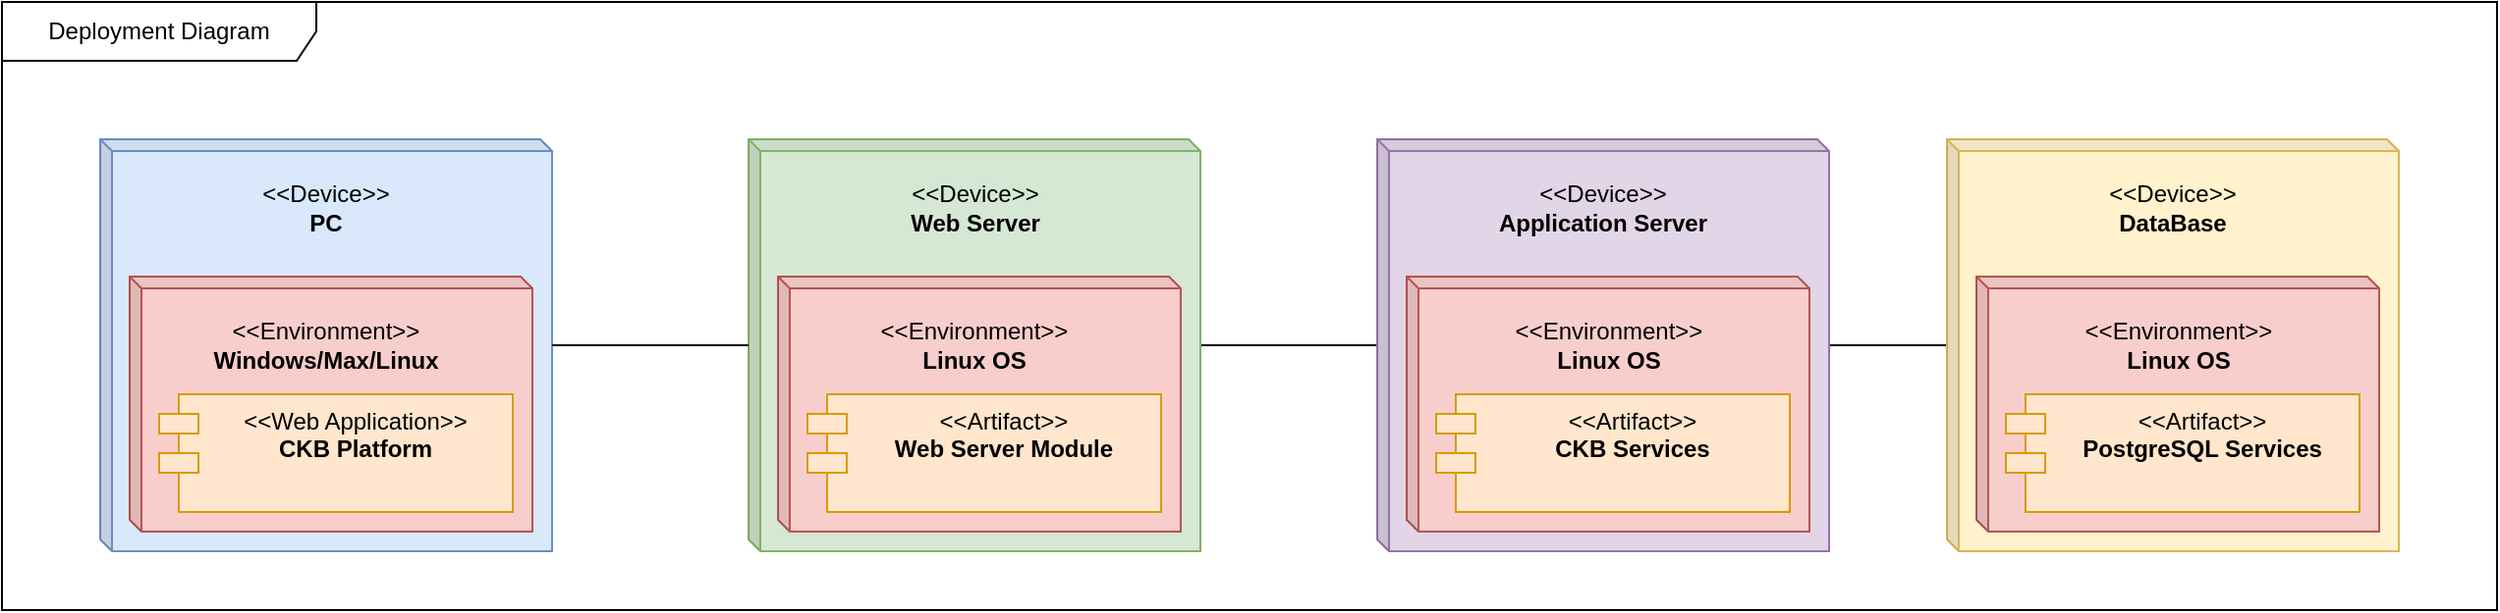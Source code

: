 <mxfile version="22.1.11" type="device">
  <diagram name="Pagina-1" id="ETkQCdSDt0BnW28eBhg6">
    <mxGraphModel dx="842" dy="506" grid="1" gridSize="10" guides="1" tooltips="1" connect="1" arrows="1" fold="1" page="1" pageScale="1" pageWidth="827" pageHeight="1169" math="0" shadow="0">
      <root>
        <mxCell id="0" />
        <mxCell id="1" parent="0" />
        <mxCell id="w4sTkqO0PAefkdEIBdRm-1" value="Deployment Diagram" style="shape=umlFrame;whiteSpace=wrap;html=1;pointerEvents=0;recursiveResize=0;container=1;collapsible=0;width=160;" vertex="1" parent="1">
          <mxGeometry x="180" y="150" width="1270" height="310" as="geometry" />
        </mxCell>
        <mxCell id="w4sTkqO0PAefkdEIBdRm-2" value="" style="shape=cube;whiteSpace=wrap;html=1;boundedLbl=1;backgroundOutline=1;darkOpacity=0.05;darkOpacity2=0.1;size=6;fillColor=#dae8fc;strokeColor=#6c8ebf;" vertex="1" parent="w4sTkqO0PAefkdEIBdRm-1">
          <mxGeometry x="50" y="70" width="230" height="210" as="geometry" />
        </mxCell>
        <mxCell id="w4sTkqO0PAefkdEIBdRm-3" value="&lt;div&gt;&amp;lt;&amp;lt;Device&amp;gt;&amp;gt;&lt;/div&gt;&lt;div&gt;&lt;b&gt;PC&lt;/b&gt;&lt;br&gt;&lt;/div&gt;" style="text;html=1;strokeColor=none;fillColor=none;align=center;verticalAlign=middle;whiteSpace=wrap;rounded=0;" vertex="1" parent="w4sTkqO0PAefkdEIBdRm-1">
          <mxGeometry x="135" y="90" width="60" height="30" as="geometry" />
        </mxCell>
        <mxCell id="w4sTkqO0PAefkdEIBdRm-4" value="" style="shape=cube;whiteSpace=wrap;html=1;boundedLbl=1;backgroundOutline=1;darkOpacity=0.05;darkOpacity2=0.1;size=6;fillColor=#f8cecc;strokeColor=#b85450;" vertex="1" parent="w4sTkqO0PAefkdEIBdRm-1">
          <mxGeometry x="65" y="140" width="205" height="130" as="geometry" />
        </mxCell>
        <mxCell id="w4sTkqO0PAefkdEIBdRm-5" value="&lt;div&gt;&amp;lt;&amp;lt;Environment&amp;gt;&amp;gt;&lt;/div&gt;&lt;div&gt;&lt;b&gt;Windows/Max/Linux&lt;/b&gt;&lt;br&gt;&lt;/div&gt;" style="text;html=1;strokeColor=none;fillColor=none;align=center;verticalAlign=middle;whiteSpace=wrap;rounded=0;" vertex="1" parent="w4sTkqO0PAefkdEIBdRm-1">
          <mxGeometry x="95" y="160" width="140" height="30" as="geometry" />
        </mxCell>
        <mxCell id="w4sTkqO0PAefkdEIBdRm-6" value="&lt;div&gt;&amp;lt;&amp;lt;Web Application&amp;gt;&amp;gt;&lt;/div&gt;&lt;div&gt;&lt;b&gt;CKB Platform&lt;/b&gt;&lt;br&gt;&lt;/div&gt;" style="shape=module;align=left;spacingLeft=20;align=center;verticalAlign=top;whiteSpace=wrap;html=1;fillColor=#ffe6cc;strokeColor=#d79b00;" vertex="1" parent="w4sTkqO0PAefkdEIBdRm-1">
          <mxGeometry x="80" y="200" width="180" height="60" as="geometry" />
        </mxCell>
        <mxCell id="w4sTkqO0PAefkdEIBdRm-23" style="edgeStyle=orthogonalEdgeStyle;rounded=0;orthogonalLoop=1;jettySize=auto;html=1;endArrow=none;endFill=0;" edge="1" parent="w4sTkqO0PAefkdEIBdRm-1" source="w4sTkqO0PAefkdEIBdRm-7" target="w4sTkqO0PAefkdEIBdRm-12">
          <mxGeometry relative="1" as="geometry" />
        </mxCell>
        <mxCell id="w4sTkqO0PAefkdEIBdRm-7" value="" style="shape=cube;whiteSpace=wrap;html=1;boundedLbl=1;backgroundOutline=1;darkOpacity=0.05;darkOpacity2=0.1;size=6;fillColor=#d5e8d4;strokeColor=#82b366;" vertex="1" parent="w4sTkqO0PAefkdEIBdRm-1">
          <mxGeometry x="380" y="70" width="230" height="210" as="geometry" />
        </mxCell>
        <mxCell id="w4sTkqO0PAefkdEIBdRm-8" value="&lt;div&gt;&amp;lt;&amp;lt;Device&amp;gt;&amp;gt;&lt;/div&gt;&lt;div&gt;&lt;b&gt;Web Server&lt;/b&gt;&lt;br&gt;&lt;/div&gt;" style="text;html=1;strokeColor=none;fillColor=none;align=center;verticalAlign=middle;whiteSpace=wrap;rounded=0;" vertex="1" parent="w4sTkqO0PAefkdEIBdRm-1">
          <mxGeometry x="447.5" y="90" width="95" height="30" as="geometry" />
        </mxCell>
        <mxCell id="w4sTkqO0PAefkdEIBdRm-9" value="" style="shape=cube;whiteSpace=wrap;html=1;boundedLbl=1;backgroundOutline=1;darkOpacity=0.05;darkOpacity2=0.1;size=6;fillColor=#f8cecc;strokeColor=#b85450;" vertex="1" parent="w4sTkqO0PAefkdEIBdRm-1">
          <mxGeometry x="395" y="140" width="205" height="130" as="geometry" />
        </mxCell>
        <mxCell id="w4sTkqO0PAefkdEIBdRm-10" value="&lt;div&gt;&amp;lt;&amp;lt;Environment&amp;gt;&amp;gt;&lt;/div&gt;&lt;div&gt;&lt;b&gt;Linux OS&lt;/b&gt;&lt;br&gt;&lt;/div&gt;" style="text;html=1;strokeColor=none;fillColor=none;align=center;verticalAlign=middle;whiteSpace=wrap;rounded=0;" vertex="1" parent="w4sTkqO0PAefkdEIBdRm-1">
          <mxGeometry x="425" y="160" width="140" height="30" as="geometry" />
        </mxCell>
        <mxCell id="w4sTkqO0PAefkdEIBdRm-11" value="&lt;div&gt;&amp;lt;&amp;lt;Artifact&amp;gt;&amp;gt;&lt;/div&gt;&lt;b&gt;Web Server Module&lt;br&gt;&lt;/b&gt;" style="shape=module;align=left;spacingLeft=20;align=center;verticalAlign=top;whiteSpace=wrap;html=1;fillColor=#ffe6cc;strokeColor=#d79b00;" vertex="1" parent="w4sTkqO0PAefkdEIBdRm-1">
          <mxGeometry x="410" y="200" width="180" height="60" as="geometry" />
        </mxCell>
        <mxCell id="w4sTkqO0PAefkdEIBdRm-24" style="edgeStyle=orthogonalEdgeStyle;rounded=0;orthogonalLoop=1;jettySize=auto;html=1;endArrow=none;endFill=0;" edge="1" parent="w4sTkqO0PAefkdEIBdRm-1" source="w4sTkqO0PAefkdEIBdRm-12" target="w4sTkqO0PAefkdEIBdRm-17">
          <mxGeometry relative="1" as="geometry" />
        </mxCell>
        <mxCell id="w4sTkqO0PAefkdEIBdRm-12" value="" style="shape=cube;whiteSpace=wrap;html=1;boundedLbl=1;backgroundOutline=1;darkOpacity=0.05;darkOpacity2=0.1;size=6;fillColor=#e1d5e7;strokeColor=#9673a6;" vertex="1" parent="w4sTkqO0PAefkdEIBdRm-1">
          <mxGeometry x="700" y="70" width="230" height="210" as="geometry" />
        </mxCell>
        <mxCell id="w4sTkqO0PAefkdEIBdRm-13" value="&lt;div&gt;&amp;lt;&amp;lt;Device&amp;gt;&amp;gt;&lt;/div&gt;&lt;div&gt;&lt;b&gt;Application Server&lt;/b&gt;&lt;br&gt;&lt;/div&gt;" style="text;html=1;strokeColor=none;fillColor=none;align=center;verticalAlign=middle;whiteSpace=wrap;rounded=0;" vertex="1" parent="w4sTkqO0PAefkdEIBdRm-1">
          <mxGeometry x="735" y="90" width="160" height="30" as="geometry" />
        </mxCell>
        <mxCell id="w4sTkqO0PAefkdEIBdRm-14" value="" style="shape=cube;whiteSpace=wrap;html=1;boundedLbl=1;backgroundOutline=1;darkOpacity=0.05;darkOpacity2=0.1;size=6;fillColor=#f8cecc;strokeColor=#b85450;" vertex="1" parent="w4sTkqO0PAefkdEIBdRm-1">
          <mxGeometry x="715" y="140" width="205" height="130" as="geometry" />
        </mxCell>
        <mxCell id="w4sTkqO0PAefkdEIBdRm-15" value="&lt;div&gt;&amp;lt;&amp;lt;Environment&amp;gt;&amp;gt;&lt;/div&gt;&lt;div&gt;&lt;b&gt;Linux OS&lt;/b&gt;&lt;br&gt;&lt;/div&gt;" style="text;html=1;strokeColor=none;fillColor=none;align=center;verticalAlign=middle;whiteSpace=wrap;rounded=0;" vertex="1" parent="w4sTkqO0PAefkdEIBdRm-1">
          <mxGeometry x="747.5" y="160" width="140" height="30" as="geometry" />
        </mxCell>
        <mxCell id="w4sTkqO0PAefkdEIBdRm-16" value="&lt;div&gt;&amp;lt;&amp;lt;Artifact&amp;gt;&amp;gt;&lt;/div&gt;&lt;b&gt;CKB Services&lt;br&gt;&lt;/b&gt;" style="shape=module;align=left;spacingLeft=20;align=center;verticalAlign=top;whiteSpace=wrap;html=1;fillColor=#ffe6cc;strokeColor=#d79b00;" vertex="1" parent="w4sTkqO0PAefkdEIBdRm-1">
          <mxGeometry x="730" y="200" width="180" height="60" as="geometry" />
        </mxCell>
        <mxCell id="w4sTkqO0PAefkdEIBdRm-17" value="" style="shape=cube;whiteSpace=wrap;html=1;boundedLbl=1;backgroundOutline=1;darkOpacity=0.05;darkOpacity2=0.1;size=6;fillColor=#fff2cc;strokeColor=#d6b656;" vertex="1" parent="w4sTkqO0PAefkdEIBdRm-1">
          <mxGeometry x="990" y="70" width="230" height="210" as="geometry" />
        </mxCell>
        <mxCell id="w4sTkqO0PAefkdEIBdRm-18" value="&lt;div&gt;&amp;lt;&amp;lt;Device&amp;gt;&amp;gt;&lt;/div&gt;&lt;b&gt;DataBase&lt;/b&gt;" style="text;html=1;strokeColor=none;fillColor=none;align=center;verticalAlign=middle;whiteSpace=wrap;rounded=0;" vertex="1" parent="w4sTkqO0PAefkdEIBdRm-1">
          <mxGeometry x="1025" y="90" width="160" height="30" as="geometry" />
        </mxCell>
        <mxCell id="w4sTkqO0PAefkdEIBdRm-19" value="" style="shape=cube;whiteSpace=wrap;html=1;boundedLbl=1;backgroundOutline=1;darkOpacity=0.05;darkOpacity2=0.1;size=6;fillColor=#f8cecc;strokeColor=#b85450;" vertex="1" parent="w4sTkqO0PAefkdEIBdRm-1">
          <mxGeometry x="1005" y="140" width="205" height="130" as="geometry" />
        </mxCell>
        <mxCell id="w4sTkqO0PAefkdEIBdRm-20" value="&lt;div&gt;&amp;lt;&amp;lt;Environment&amp;gt;&amp;gt;&lt;/div&gt;&lt;div&gt;&lt;b&gt;Linux OS&lt;/b&gt;&lt;br&gt;&lt;/div&gt;" style="text;html=1;strokeColor=none;fillColor=none;align=center;verticalAlign=middle;whiteSpace=wrap;rounded=0;" vertex="1" parent="w4sTkqO0PAefkdEIBdRm-1">
          <mxGeometry x="1037.5" y="160" width="140" height="30" as="geometry" />
        </mxCell>
        <mxCell id="w4sTkqO0PAefkdEIBdRm-21" value="&lt;div&gt;&amp;lt;&amp;lt;Artifact&amp;gt;&amp;gt;&lt;/div&gt;&lt;b&gt;PostgreSQL Services&lt;br&gt;&lt;/b&gt;" style="shape=module;align=left;spacingLeft=20;align=center;verticalAlign=top;whiteSpace=wrap;html=1;fillColor=#ffe6cc;strokeColor=#d79b00;" vertex="1" parent="w4sTkqO0PAefkdEIBdRm-1">
          <mxGeometry x="1020" y="200" width="180" height="60" as="geometry" />
        </mxCell>
        <mxCell id="w4sTkqO0PAefkdEIBdRm-22" style="edgeStyle=orthogonalEdgeStyle;rounded=0;orthogonalLoop=1;jettySize=auto;html=1;endArrow=none;endFill=0;jumpStyle=arc;" edge="1" parent="w4sTkqO0PAefkdEIBdRm-1" source="w4sTkqO0PAefkdEIBdRm-2" target="w4sTkqO0PAefkdEIBdRm-7">
          <mxGeometry relative="1" as="geometry">
            <Array as="points" />
          </mxGeometry>
        </mxCell>
      </root>
    </mxGraphModel>
  </diagram>
</mxfile>
